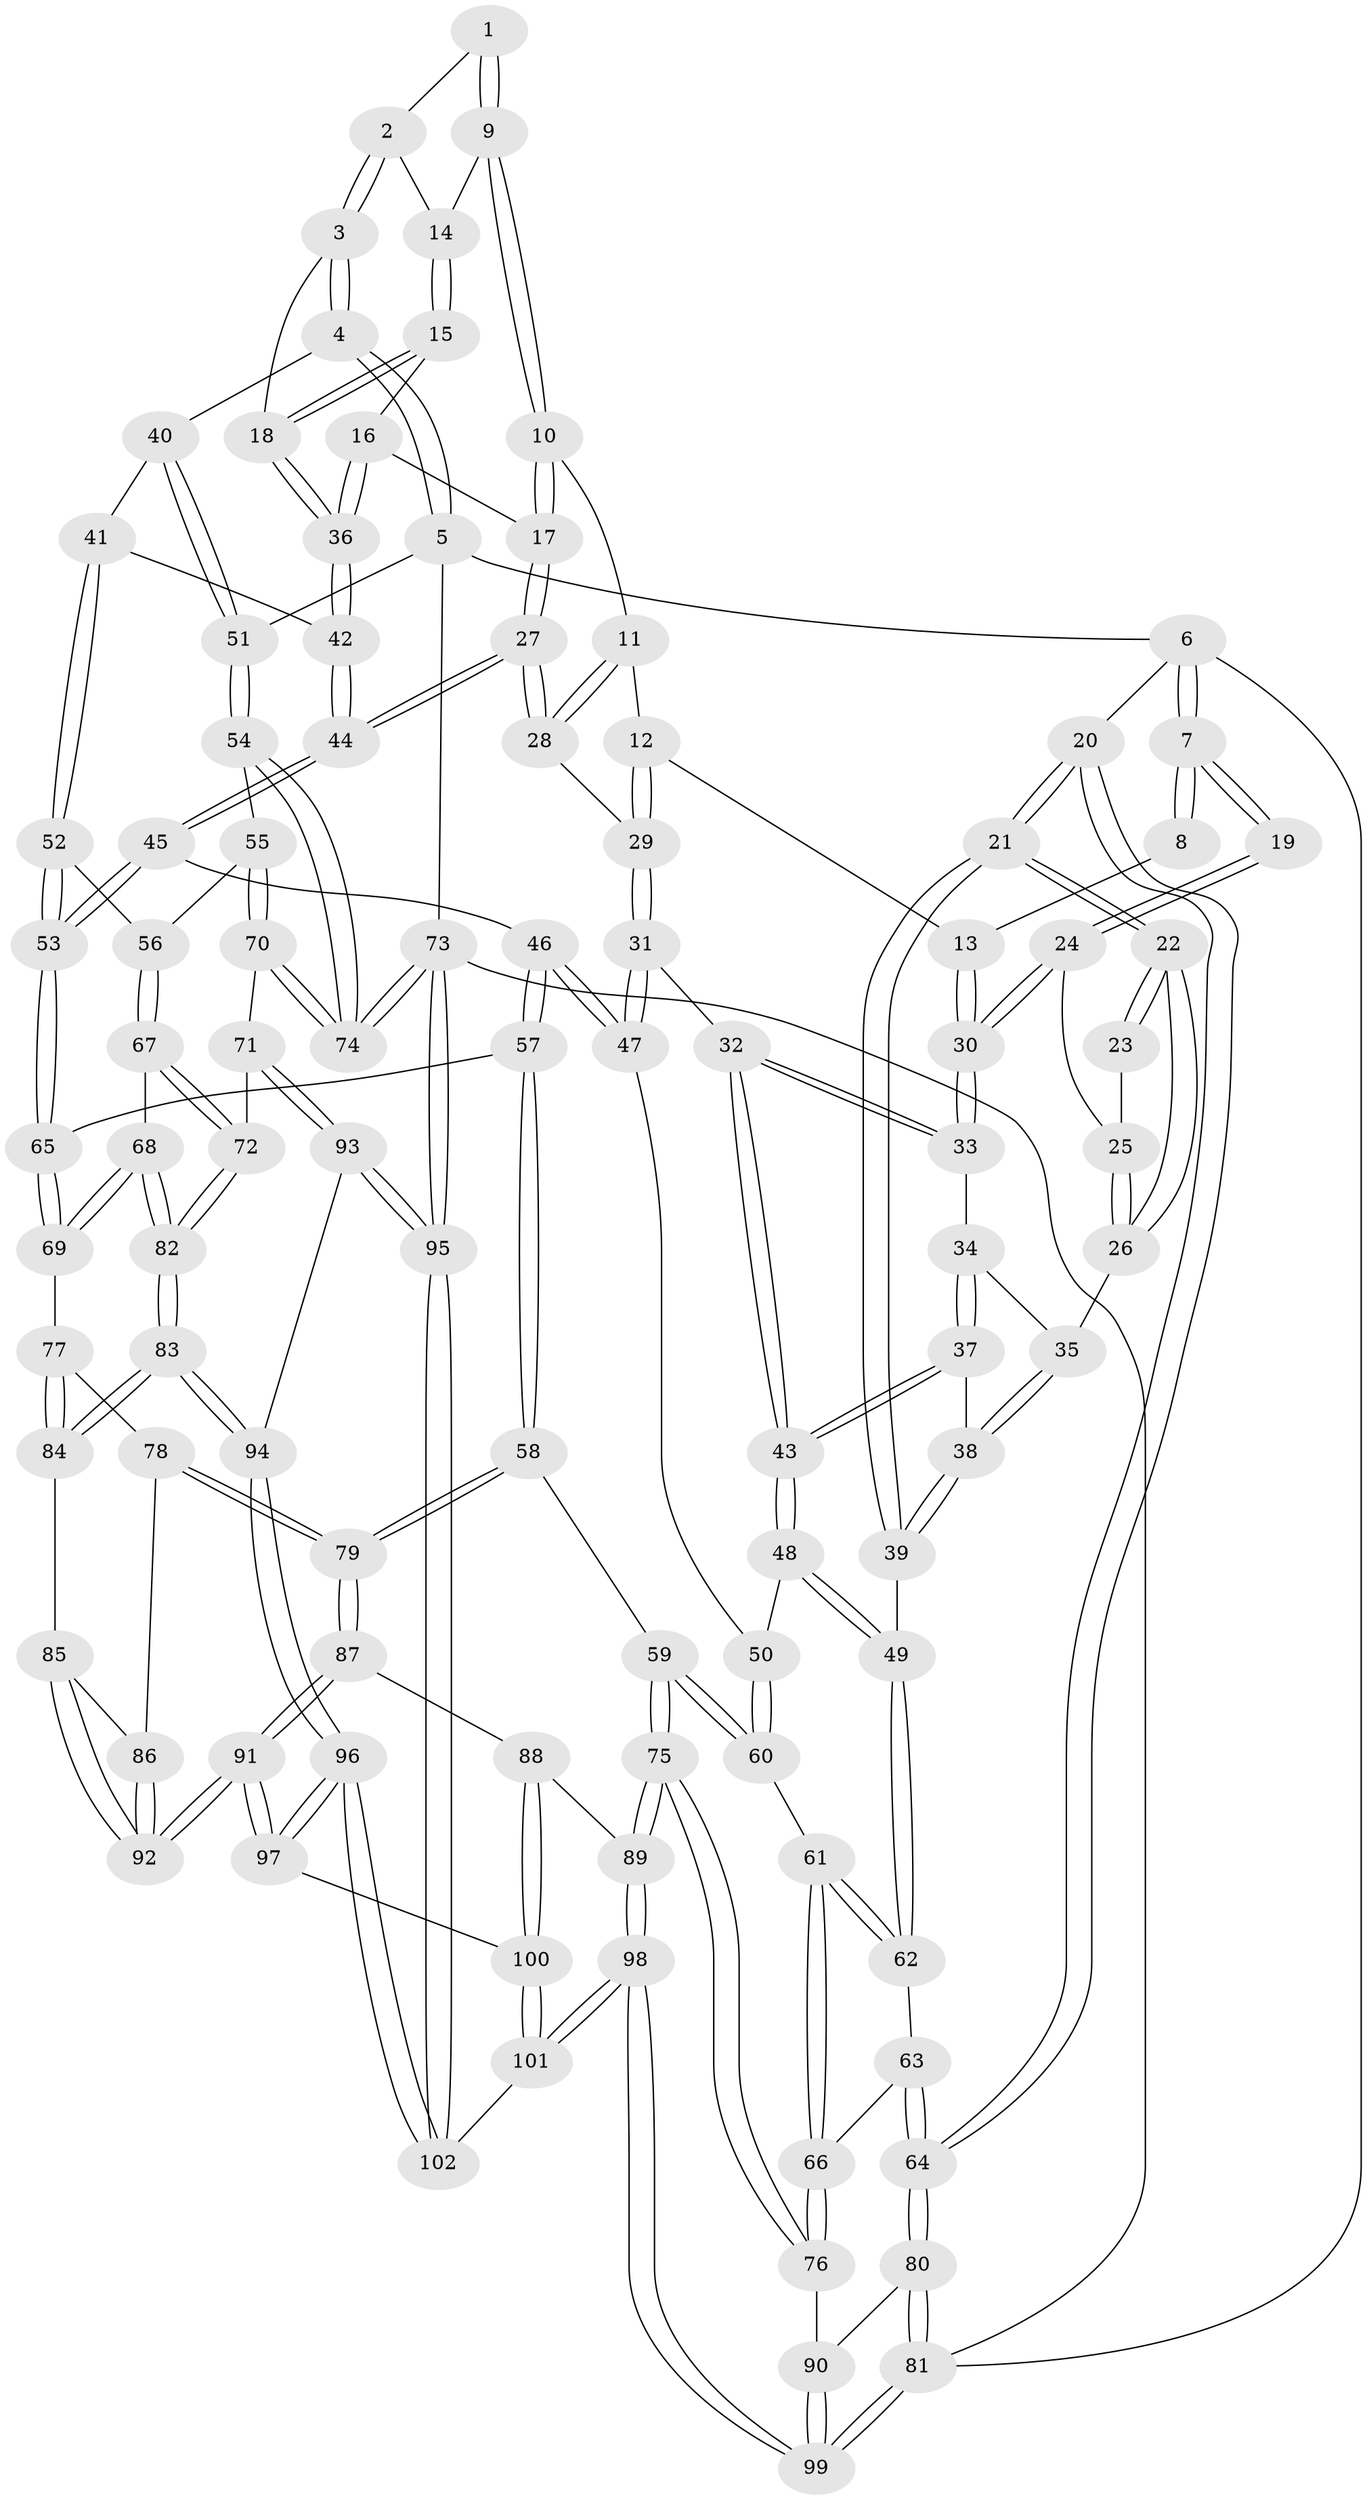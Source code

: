 // Generated by graph-tools (version 1.1) at 2025/11/02/27/25 16:11:58]
// undirected, 102 vertices, 252 edges
graph export_dot {
graph [start="1"]
  node [color=gray90,style=filled];
  1 [pos="+0.773789351113223+0"];
  2 [pos="+1+0"];
  3 [pos="+1+0"];
  4 [pos="+1+0"];
  5 [pos="+1+0"];
  6 [pos="+0+0"];
  7 [pos="+0+0"];
  8 [pos="+0.40171284346179825+0"];
  9 [pos="+0.6506576527064436+0.13828697745029142"];
  10 [pos="+0.6051273115507788+0.16252913901183683"];
  11 [pos="+0.4848974788122522+0.12112007087652386"];
  12 [pos="+0.44630183589959455+0.09237874636304928"];
  13 [pos="+0.3956332828147238+0.0520573243770165"];
  14 [pos="+0.747526278201785+0.16792900484784098"];
  15 [pos="+0.7504091786721953+0.17633864423287043"];
  16 [pos="+0.6646165674756878+0.2574076091415375"];
  17 [pos="+0.6351371134904875+0.2652533686211779"];
  18 [pos="+0.8101303037773019+0.25152527325796414"];
  19 [pos="+0.10609957808432961+0.10096199929395544"];
  20 [pos="+0+0.40904987059852044"];
  21 [pos="+0+0.4012108549108465"];
  22 [pos="+0.034282488909276175+0.289654898216033"];
  23 [pos="+0.09501937717102324+0.19471295241645456"];
  24 [pos="+0.3050275540803817+0.15077800581745834"];
  25 [pos="+0.17650208990830832+0.1958952988157552"];
  26 [pos="+0.12251030157273475+0.27813721055914903"];
  27 [pos="+0.6112001804320106+0.338298487832404"];
  28 [pos="+0.5280141911787891+0.3014185071819754"];
  29 [pos="+0.47623297661100306+0.31646094251354207"];
  30 [pos="+0.32497630123077526+0.1514824492236657"];
  31 [pos="+0.4281524768418738+0.33588218712726625"];
  32 [pos="+0.3278736173818625+0.20461061719704568"];
  33 [pos="+0.3221854051977401+0.18028493791051603"];
  34 [pos="+0.2853469204842875+0.20913405757680065"];
  35 [pos="+0.16148671799081712+0.2817176555181386"];
  36 [pos="+0.8166201703043189+0.2795833828397592"];
  37 [pos="+0.20154361082025005+0.3343654086285281"];
  38 [pos="+0.1950331558960061+0.3346379301487315"];
  39 [pos="+0.15375326873344242+0.38612183912604936"];
  40 [pos="+0.86206012971128+0.3214223794359491"];
  41 [pos="+0.8513912218012757+0.3236516404789287"];
  42 [pos="+0.8297110040333149+0.30403427511866543"];
  43 [pos="+0.28001497384342017+0.37095786357893706"];
  44 [pos="+0.6176083515776749+0.3569424169156782"];
  45 [pos="+0.6144197820610996+0.4653029151748308"];
  46 [pos="+0.4276983157517299+0.4508596321211505"];
  47 [pos="+0.4193790816371372+0.445166022879729"];
  48 [pos="+0.2898649798248943+0.4487161684851026"];
  49 [pos="+0.27553095160702046+0.45855376048030894"];
  50 [pos="+0.3547949929321645+0.45312280306320174"];
  51 [pos="+1+0.4055380839849046"];
  52 [pos="+0.8015226128470662+0.5096016001455298"];
  53 [pos="+0.6529553233064502+0.5172242686453473"];
  54 [pos="+1+0.4165076383476545"];
  55 [pos="+0.8630290563320682+0.5284245610944185"];
  56 [pos="+0.8037239549988061+0.5113852161699101"];
  57 [pos="+0.43487969086189837+0.6290124456156316"];
  58 [pos="+0.4158758186262315+0.6514541897480067"];
  59 [pos="+0.37582609902728764+0.6519332028690232"];
  60 [pos="+0.35422442028912066+0.6380419888234299"];
  61 [pos="+0.34641536142112045+0.6352248531144906"];
  62 [pos="+0.24484588339711064+0.5056362729578326"];
  63 [pos="+0.1703436407753655+0.5538961935692824"];
  64 [pos="+0+0.4465572904634867"];
  65 [pos="+0.6246713136289812+0.5850220045986531"];
  66 [pos="+0.19333471692887608+0.663286650800893"];
  67 [pos="+0.8054864809513276+0.6203168093083052"];
  68 [pos="+0.774488350783403+0.7325451027656034"];
  69 [pos="+0.626813954405058+0.6078768122215084"];
  70 [pos="+0.9940461693541257+0.7121882236133065"];
  71 [pos="+0.966516801866653+0.7257023649804933"];
  72 [pos="+0.9154394985049407+0.7298624278813397"];
  73 [pos="+1+1"];
  74 [pos="+1+0.7291601369251786"];
  75 [pos="+0.27291468256579227+0.8091049751468666"];
  76 [pos="+0.1696397779207351+0.7505497694981348"];
  77 [pos="+0.6156961035980456+0.6565384841964209"];
  78 [pos="+0.6105807224259518+0.6643109428101832"];
  79 [pos="+0.46391617932007495+0.7450418660320015"];
  80 [pos="+0+0.6077644521527553"];
  81 [pos="+0+1"];
  82 [pos="+0.7837152665994138+0.770685751449914"];
  83 [pos="+0.7632048019784865+0.8103125572443883"];
  84 [pos="+0.7020252197481913+0.7951639882863452"];
  85 [pos="+0.6807236590782432+0.7996857196084536"];
  86 [pos="+0.5956040158092462+0.7329512652660852"];
  87 [pos="+0.46467711882348667+0.7536434624886872"];
  88 [pos="+0.2883904463490451+0.8202365811825966"];
  89 [pos="+0.27772461428870304+0.8164160242147294"];
  90 [pos="+0.11425503657726786+0.7685790468638424"];
  91 [pos="+0.5242551288914311+0.8659473030801436"];
  92 [pos="+0.545885307555706+0.8475951291954593"];
  93 [pos="+0.8823465849478821+0.9207300686993655"];
  94 [pos="+0.7771593856478488+0.8750506627932482"];
  95 [pos="+1+1"];
  96 [pos="+0.6300360743785473+1"];
  97 [pos="+0.522680182437064+0.874756471523115"];
  98 [pos="+0.09957298586692513+1"];
  99 [pos="+0+1"];
  100 [pos="+0.4070999590601315+0.9115628281435609"];
  101 [pos="+0.263695556801196+1"];
  102 [pos="+0.6309692722569438+1"];
  1 -- 2;
  1 -- 9;
  1 -- 9;
  2 -- 3;
  2 -- 3;
  2 -- 14;
  3 -- 4;
  3 -- 4;
  3 -- 18;
  4 -- 5;
  4 -- 5;
  4 -- 40;
  5 -- 6;
  5 -- 51;
  5 -- 73;
  6 -- 7;
  6 -- 7;
  6 -- 20;
  6 -- 81;
  7 -- 8;
  7 -- 8;
  7 -- 19;
  7 -- 19;
  8 -- 13;
  9 -- 10;
  9 -- 10;
  9 -- 14;
  10 -- 11;
  10 -- 17;
  10 -- 17;
  11 -- 12;
  11 -- 28;
  11 -- 28;
  12 -- 13;
  12 -- 29;
  12 -- 29;
  13 -- 30;
  13 -- 30;
  14 -- 15;
  14 -- 15;
  15 -- 16;
  15 -- 18;
  15 -- 18;
  16 -- 17;
  16 -- 36;
  16 -- 36;
  17 -- 27;
  17 -- 27;
  18 -- 36;
  18 -- 36;
  19 -- 24;
  19 -- 24;
  20 -- 21;
  20 -- 21;
  20 -- 64;
  20 -- 64;
  21 -- 22;
  21 -- 22;
  21 -- 39;
  21 -- 39;
  22 -- 23;
  22 -- 23;
  22 -- 26;
  22 -- 26;
  23 -- 25;
  24 -- 25;
  24 -- 30;
  24 -- 30;
  25 -- 26;
  25 -- 26;
  26 -- 35;
  27 -- 28;
  27 -- 28;
  27 -- 44;
  27 -- 44;
  28 -- 29;
  29 -- 31;
  29 -- 31;
  30 -- 33;
  30 -- 33;
  31 -- 32;
  31 -- 47;
  31 -- 47;
  32 -- 33;
  32 -- 33;
  32 -- 43;
  32 -- 43;
  33 -- 34;
  34 -- 35;
  34 -- 37;
  34 -- 37;
  35 -- 38;
  35 -- 38;
  36 -- 42;
  36 -- 42;
  37 -- 38;
  37 -- 43;
  37 -- 43;
  38 -- 39;
  38 -- 39;
  39 -- 49;
  40 -- 41;
  40 -- 51;
  40 -- 51;
  41 -- 42;
  41 -- 52;
  41 -- 52;
  42 -- 44;
  42 -- 44;
  43 -- 48;
  43 -- 48;
  44 -- 45;
  44 -- 45;
  45 -- 46;
  45 -- 53;
  45 -- 53;
  46 -- 47;
  46 -- 47;
  46 -- 57;
  46 -- 57;
  47 -- 50;
  48 -- 49;
  48 -- 49;
  48 -- 50;
  49 -- 62;
  49 -- 62;
  50 -- 60;
  50 -- 60;
  51 -- 54;
  51 -- 54;
  52 -- 53;
  52 -- 53;
  52 -- 56;
  53 -- 65;
  53 -- 65;
  54 -- 55;
  54 -- 74;
  54 -- 74;
  55 -- 56;
  55 -- 70;
  55 -- 70;
  56 -- 67;
  56 -- 67;
  57 -- 58;
  57 -- 58;
  57 -- 65;
  58 -- 59;
  58 -- 79;
  58 -- 79;
  59 -- 60;
  59 -- 60;
  59 -- 75;
  59 -- 75;
  60 -- 61;
  61 -- 62;
  61 -- 62;
  61 -- 66;
  61 -- 66;
  62 -- 63;
  63 -- 64;
  63 -- 64;
  63 -- 66;
  64 -- 80;
  64 -- 80;
  65 -- 69;
  65 -- 69;
  66 -- 76;
  66 -- 76;
  67 -- 68;
  67 -- 72;
  67 -- 72;
  68 -- 69;
  68 -- 69;
  68 -- 82;
  68 -- 82;
  69 -- 77;
  70 -- 71;
  70 -- 74;
  70 -- 74;
  71 -- 72;
  71 -- 93;
  71 -- 93;
  72 -- 82;
  72 -- 82;
  73 -- 74;
  73 -- 74;
  73 -- 95;
  73 -- 95;
  73 -- 81;
  75 -- 76;
  75 -- 76;
  75 -- 89;
  75 -- 89;
  76 -- 90;
  77 -- 78;
  77 -- 84;
  77 -- 84;
  78 -- 79;
  78 -- 79;
  78 -- 86;
  79 -- 87;
  79 -- 87;
  80 -- 81;
  80 -- 81;
  80 -- 90;
  81 -- 99;
  81 -- 99;
  82 -- 83;
  82 -- 83;
  83 -- 84;
  83 -- 84;
  83 -- 94;
  83 -- 94;
  84 -- 85;
  85 -- 86;
  85 -- 92;
  85 -- 92;
  86 -- 92;
  86 -- 92;
  87 -- 88;
  87 -- 91;
  87 -- 91;
  88 -- 89;
  88 -- 100;
  88 -- 100;
  89 -- 98;
  89 -- 98;
  90 -- 99;
  90 -- 99;
  91 -- 92;
  91 -- 92;
  91 -- 97;
  91 -- 97;
  93 -- 94;
  93 -- 95;
  93 -- 95;
  94 -- 96;
  94 -- 96;
  95 -- 102;
  95 -- 102;
  96 -- 97;
  96 -- 97;
  96 -- 102;
  96 -- 102;
  97 -- 100;
  98 -- 99;
  98 -- 99;
  98 -- 101;
  98 -- 101;
  100 -- 101;
  100 -- 101;
  101 -- 102;
}
